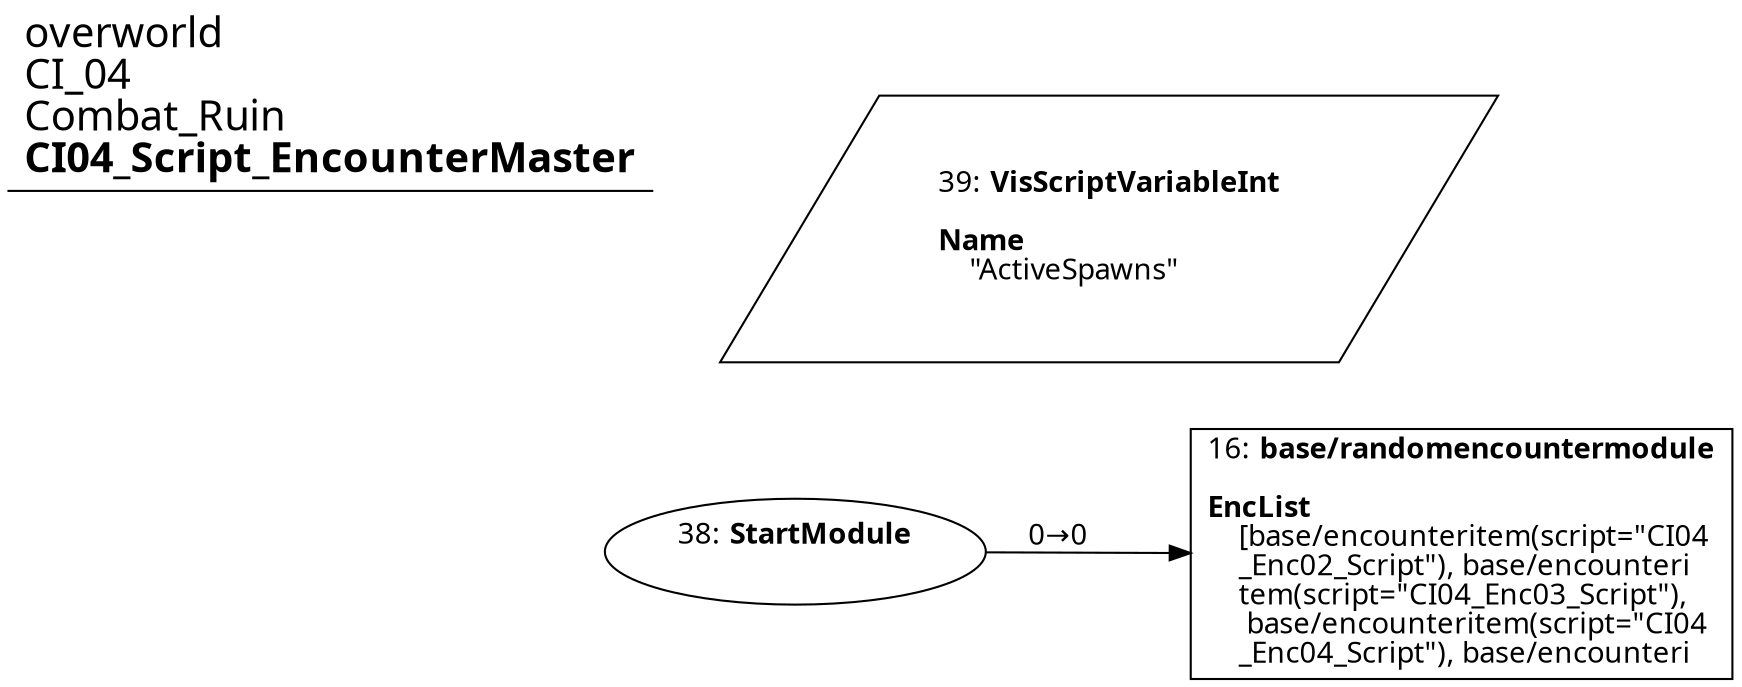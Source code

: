 digraph {
    layout = fdp;
    overlap = prism;
    sep = "+16";
    splines = spline;

    node [ shape = box ];

    graph [ fontname = "Segoe UI" ];
    node [ fontname = "Segoe UI" ];
    edge [ fontname = "Segoe UI" ];

    16 [ label = <16: <b>base/randomencountermodule</b><br/><br/><b>EncList</b><br align="left"/>    [base/encounteritem(script=&quot;CI04<br align="left"/>    _Enc02_Script&quot;), base/encounteri<br align="left"/>    tem(script=&quot;CI04_Enc03_Script&quot;),<br align="left"/>     base/encounteritem(script=&quot;CI04<br align="left"/>    _Enc04_Script&quot;), base/encounteri<br align="left"/>> ];
    16 [ pos = "-0.27800003,0.19800001!" ];

    38 [ label = <38: <b>StartModule</b><br/><br/>> ];
    38 [ shape = oval ]
    38 [ pos = "-0.469,0.193!" ];
    38 -> 16 [ label = "0→0" ];

    39 [ label = <39: <b>VisScriptVariableInt</b><br/><br/><b>Name</b><br align="left"/>    &quot;ActiveSpawns&quot;<br align="left"/>> ];
    39 [ shape = parallelogram ]
    39 [ pos = "-0.46400002,0.314!" ];

    title [ pos = "-0.47000003,0.31500003!" ];
    title [ shape = underline ];
    title [ label = <<font point-size="20">overworld<br align="left"/>CI_04<br align="left"/>Combat_Ruin<br align="left"/><b>CI04_Script_EncounterMaster</b><br align="left"/></font>> ];
}
